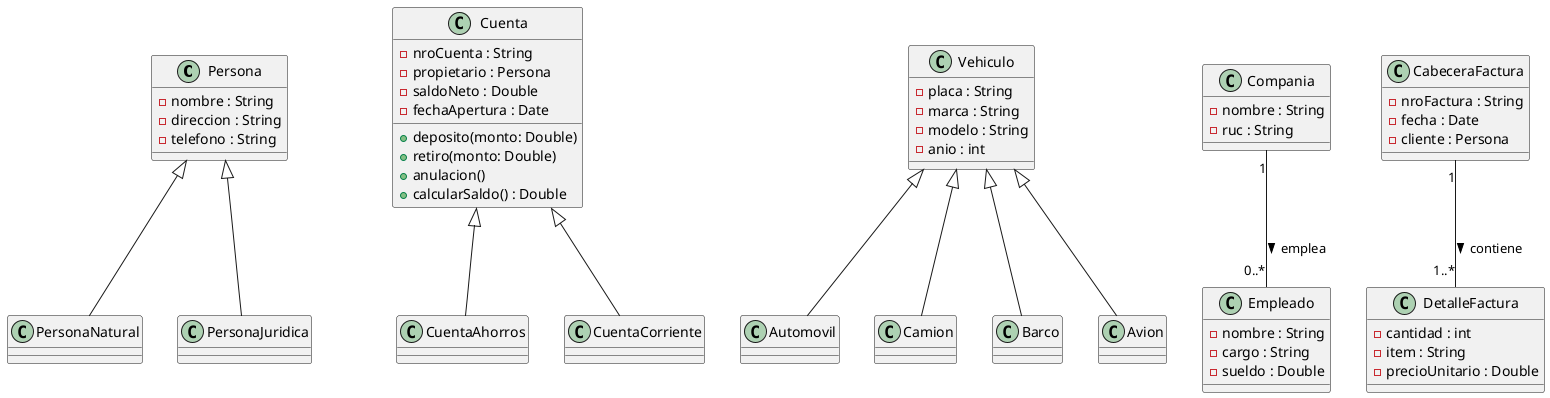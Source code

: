 @startuml

' 1. Clase Persona con subclases
class Persona {
  - nombre : String
  - direccion : String
  - telefono : String
}

class PersonaNatural
class PersonaJuridica

Persona <|-- PersonaNatural
Persona <|-- PersonaJuridica

' 2. Clase Cuenta Bancaria
class Cuenta {
  - nroCuenta : String
  - propietario : Persona
  - saldoNeto : Double
  - fechaApertura : Date
  + deposito(monto: Double)
  + retiro(monto: Double)
  + anulacion()
  + calcularSaldo() : Double
}

class CuentaAhorros
class CuentaCorriente

Cuenta <|-- CuentaAhorros
Cuenta <|-- CuentaCorriente

' 3. Clase Vehículo
class Vehiculo {
  - placa : String
  - marca : String
  - modelo : String
  - anio : int
}

class Automovil
class Camion
class Barco
class Avion

Vehiculo <|-- Automovil
Vehiculo <|-- Camion
Vehiculo <|-- Barco
Vehiculo <|-- Avion

' 4. Compañía y Empleados
class Compania {
  - nombre : String
  - ruc : String
}

class Empleado {
  - nombre : String
  - cargo : String
  - sueldo : Double
}

Compania "1" -- "0..*" Empleado : emplea >

' 5. Factura con cabecera y detalle
class CabeceraFactura {
  - nroFactura : String
  - fecha : Date
  - cliente : Persona
}

class DetalleFactura {
  - cantidad : int
  - item : String
  - precioUnitario : Double
}

CabeceraFactura "1" -- "1..*" DetalleFactura : contiene >

@enduml
